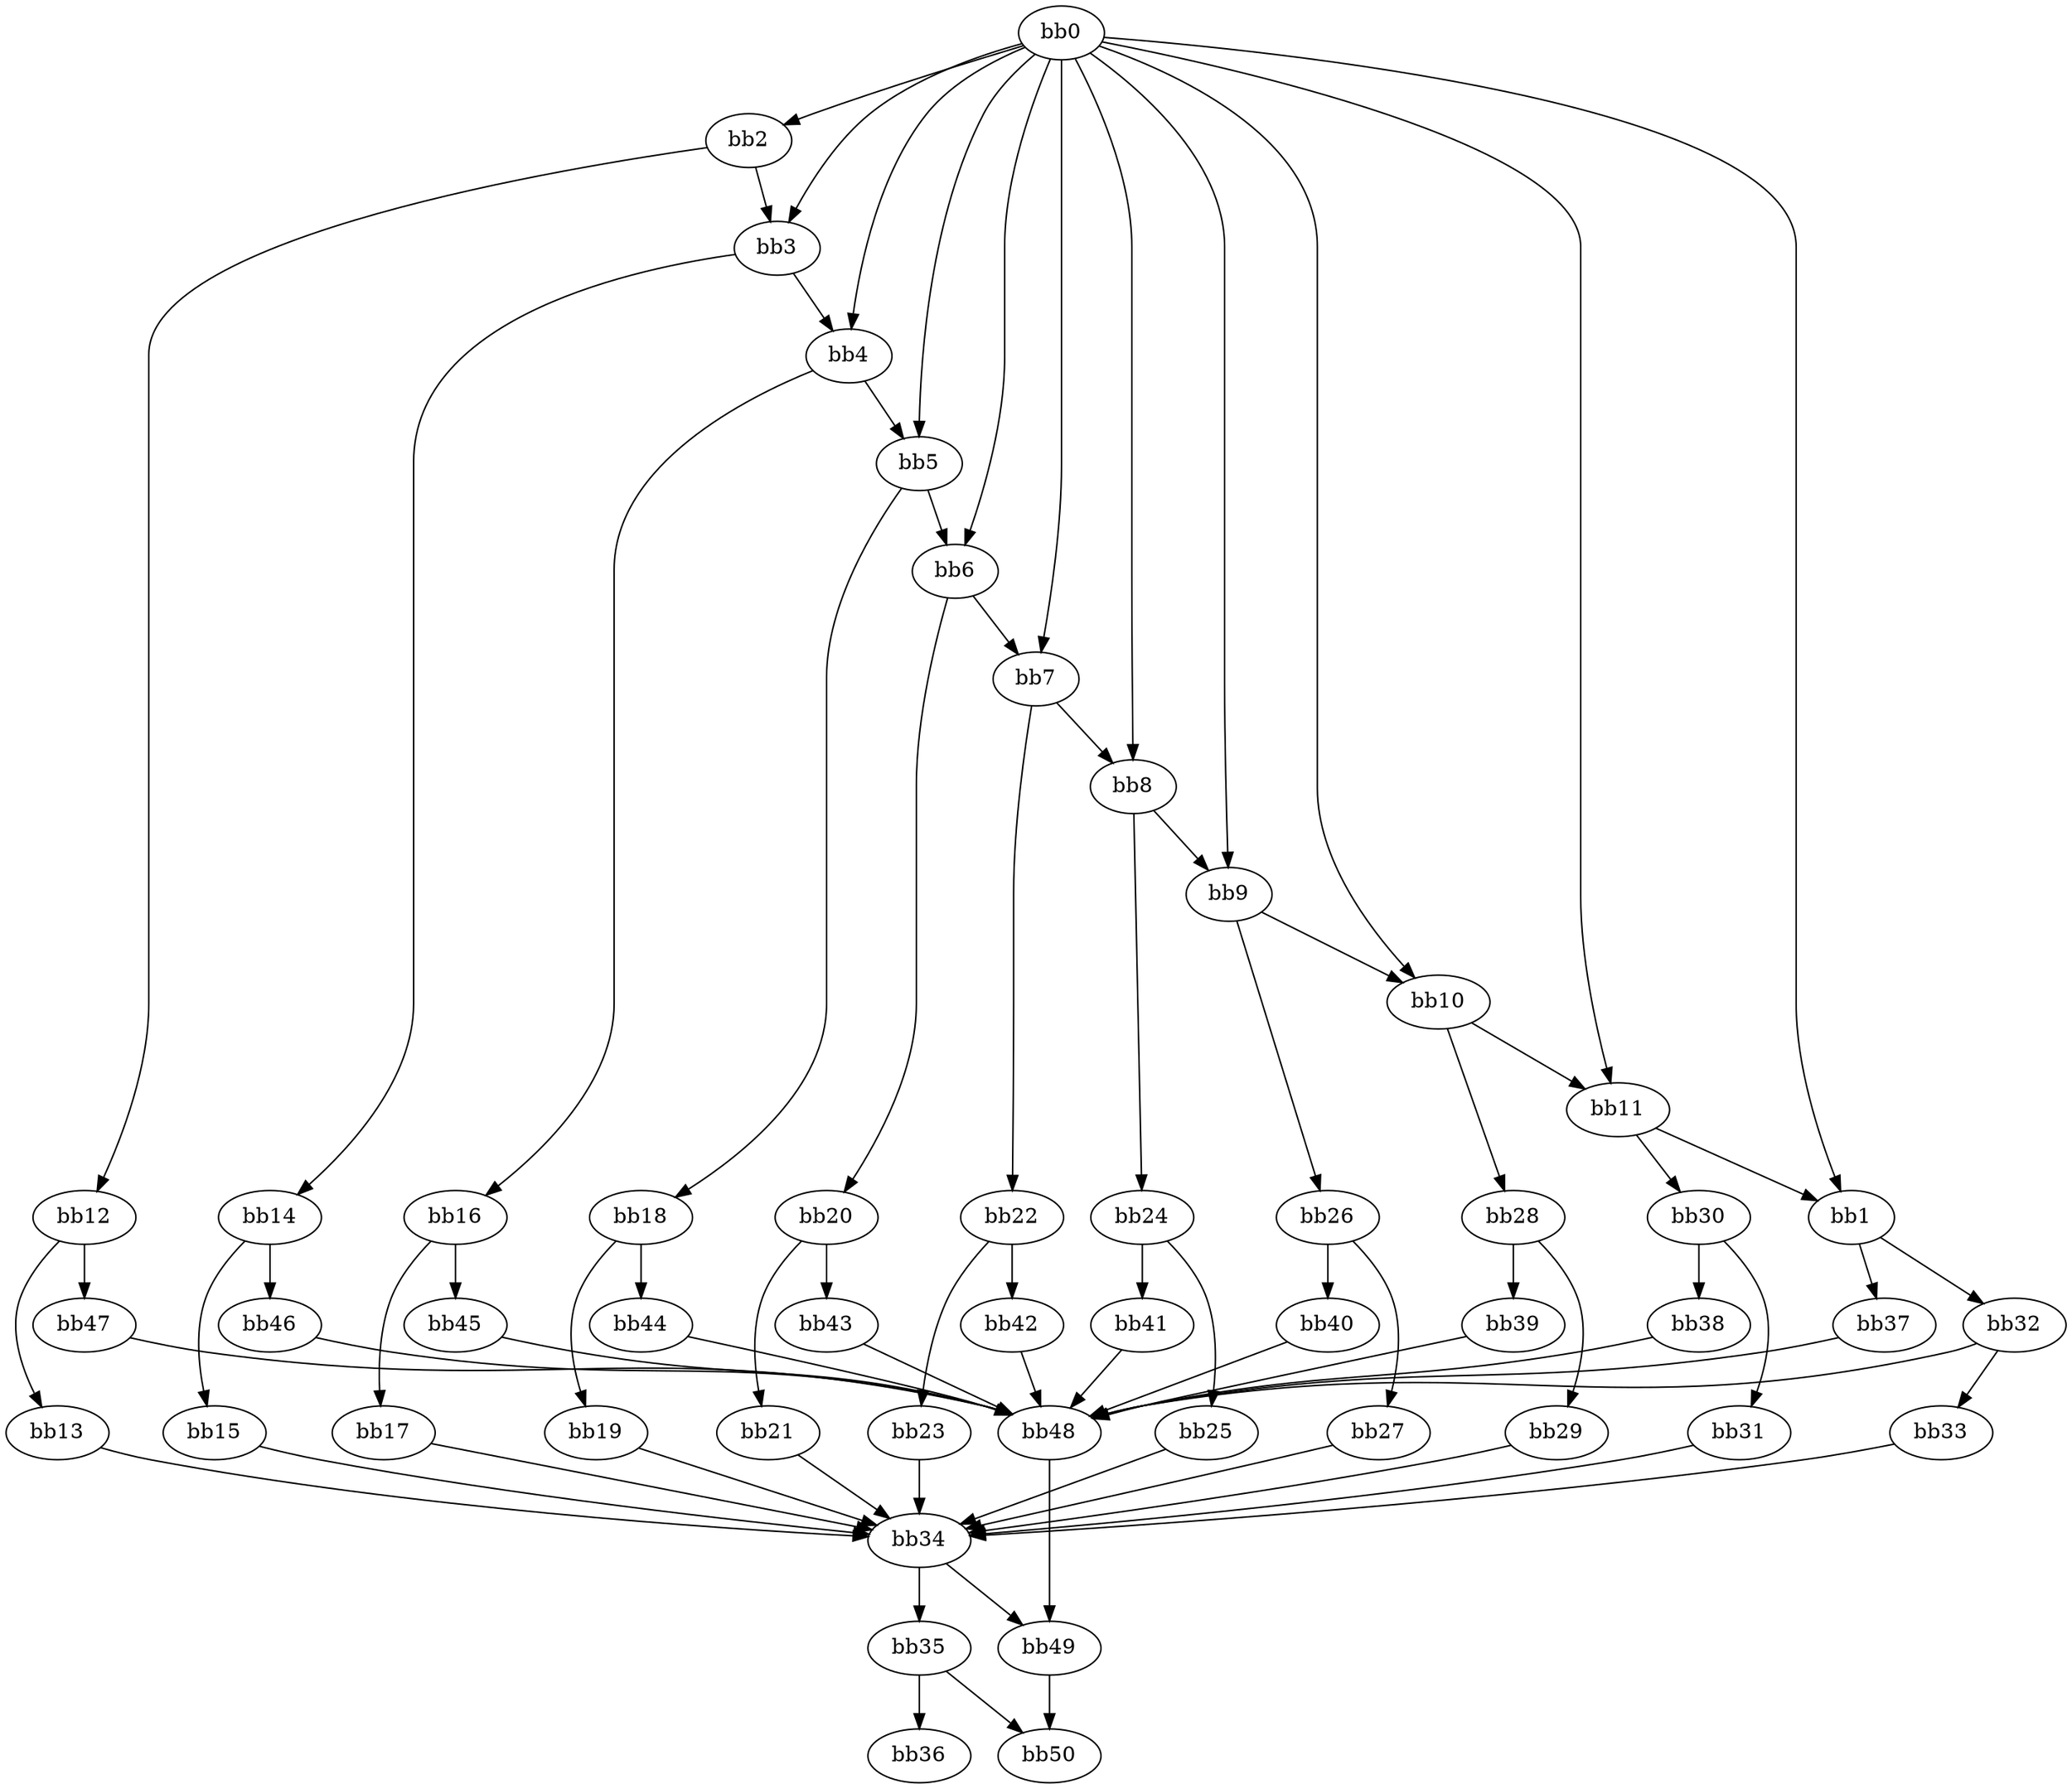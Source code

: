 digraph {
    0 [ label = "bb0\l" ]
    1 [ label = "bb1\l" ]
    2 [ label = "bb2\l" ]
    3 [ label = "bb3\l" ]
    4 [ label = "bb4\l" ]
    5 [ label = "bb5\l" ]
    6 [ label = "bb6\l" ]
    7 [ label = "bb7\l" ]
    8 [ label = "bb8\l" ]
    9 [ label = "bb9\l" ]
    10 [ label = "bb10\l" ]
    11 [ label = "bb11\l" ]
    12 [ label = "bb12\l" ]
    13 [ label = "bb13\l" ]
    14 [ label = "bb14\l" ]
    15 [ label = "bb15\l" ]
    16 [ label = "bb16\l" ]
    17 [ label = "bb17\l" ]
    18 [ label = "bb18\l" ]
    19 [ label = "bb19\l" ]
    20 [ label = "bb20\l" ]
    21 [ label = "bb21\l" ]
    22 [ label = "bb22\l" ]
    23 [ label = "bb23\l" ]
    24 [ label = "bb24\l" ]
    25 [ label = "bb25\l" ]
    26 [ label = "bb26\l" ]
    27 [ label = "bb27\l" ]
    28 [ label = "bb28\l" ]
    29 [ label = "bb29\l" ]
    30 [ label = "bb30\l" ]
    31 [ label = "bb31\l" ]
    32 [ label = "bb32\l" ]
    33 [ label = "bb33\l" ]
    34 [ label = "bb34\l" ]
    35 [ label = "bb35\l" ]
    36 [ label = "bb36\l" ]
    37 [ label = "bb37\l" ]
    38 [ label = "bb38\l" ]
    39 [ label = "bb39\l" ]
    40 [ label = "bb40\l" ]
    41 [ label = "bb41\l" ]
    42 [ label = "bb42\l" ]
    43 [ label = "bb43\l" ]
    44 [ label = "bb44\l" ]
    45 [ label = "bb45\l" ]
    46 [ label = "bb46\l" ]
    47 [ label = "bb47\l" ]
    48 [ label = "bb48\l" ]
    49 [ label = "bb49\l" ]
    50 [ label = "bb50\l" ]
    0 -> 1 [ ]
    0 -> 2 [ ]
    0 -> 3 [ ]
    0 -> 4 [ ]
    0 -> 5 [ ]
    0 -> 6 [ ]
    0 -> 7 [ ]
    0 -> 8 [ ]
    0 -> 9 [ ]
    0 -> 10 [ ]
    0 -> 11 [ ]
    1 -> 32 [ ]
    1 -> 37 [ ]
    2 -> 3 [ ]
    2 -> 12 [ ]
    3 -> 4 [ ]
    3 -> 14 [ ]
    4 -> 5 [ ]
    4 -> 16 [ ]
    5 -> 6 [ ]
    5 -> 18 [ ]
    6 -> 7 [ ]
    6 -> 20 [ ]
    7 -> 8 [ ]
    7 -> 22 [ ]
    8 -> 9 [ ]
    8 -> 24 [ ]
    9 -> 10 [ ]
    9 -> 26 [ ]
    10 -> 11 [ ]
    10 -> 28 [ ]
    11 -> 1 [ ]
    11 -> 30 [ ]
    12 -> 13 [ ]
    12 -> 47 [ ]
    13 -> 34 [ ]
    14 -> 15 [ ]
    14 -> 46 [ ]
    15 -> 34 [ ]
    16 -> 17 [ ]
    16 -> 45 [ ]
    17 -> 34 [ ]
    18 -> 19 [ ]
    18 -> 44 [ ]
    19 -> 34 [ ]
    20 -> 21 [ ]
    20 -> 43 [ ]
    21 -> 34 [ ]
    22 -> 23 [ ]
    22 -> 42 [ ]
    23 -> 34 [ ]
    24 -> 25 [ ]
    24 -> 41 [ ]
    25 -> 34 [ ]
    26 -> 27 [ ]
    26 -> 40 [ ]
    27 -> 34 [ ]
    28 -> 29 [ ]
    28 -> 39 [ ]
    29 -> 34 [ ]
    30 -> 31 [ ]
    30 -> 38 [ ]
    31 -> 34 [ ]
    32 -> 33 [ ]
    32 -> 48 [ ]
    33 -> 34 [ ]
    34 -> 35 [ ]
    34 -> 49 [ ]
    35 -> 36 [ ]
    35 -> 50 [ ]
    37 -> 48 [ ]
    38 -> 48 [ ]
    39 -> 48 [ ]
    40 -> 48 [ ]
    41 -> 48 [ ]
    42 -> 48 [ ]
    43 -> 48 [ ]
    44 -> 48 [ ]
    45 -> 48 [ ]
    46 -> 48 [ ]
    47 -> 48 [ ]
    48 -> 49 [ ]
    49 -> 50 [ ]
}

